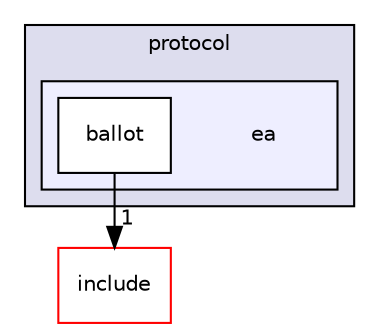 digraph "src/protocol/ea" {
  compound=true
  node [ fontsize="10", fontname="Helvetica"];
  edge [ labelfontsize="10", labelfontname="Helvetica"];
  subgraph clusterdir_5903c71b979204ea1ce2d27420efeaa9 {
    graph [ bgcolor="#ddddee", pencolor="black", label="protocol" fontname="Helvetica", fontsize="10", URL="dir_5903c71b979204ea1ce2d27420efeaa9.html"]
  subgraph clusterdir_9ffe0ca819779b0d1da658e13fc40e00 {
    graph [ bgcolor="#eeeeff", pencolor="black", label="" URL="dir_9ffe0ca819779b0d1da658e13fc40e00.html"];
    dir_9ffe0ca819779b0d1da658e13fc40e00 [shape=plaintext label="ea"];
    dir_a6632687c77db0d67a78420e446efbd3 [shape=box label="ballot" color="black" fillcolor="white" style="filled" URL="dir_a6632687c77db0d67a78420e446efbd3.html"];
  }
  }
  dir_d44c64559bbebec7f509842c48db8b23 [shape=box label="include" fillcolor="white" style="filled" color="red" URL="dir_d44c64559bbebec7f509842c48db8b23.html"];
  dir_a6632687c77db0d67a78420e446efbd3->dir_d44c64559bbebec7f509842c48db8b23 [headlabel="1", labeldistance=1.5 headhref="dir_000017_000001.html"];
}
